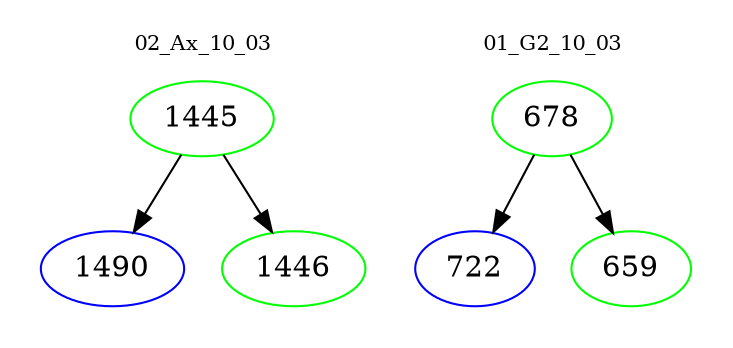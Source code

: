 digraph{
subgraph cluster_0 {
color = white
label = "02_Ax_10_03";
fontsize=10;
T0_1445 [label="1445", color="green"]
T0_1445 -> T0_1490 [color="black"]
T0_1490 [label="1490", color="blue"]
T0_1445 -> T0_1446 [color="black"]
T0_1446 [label="1446", color="green"]
}
subgraph cluster_1 {
color = white
label = "01_G2_10_03";
fontsize=10;
T1_678 [label="678", color="green"]
T1_678 -> T1_722 [color="black"]
T1_722 [label="722", color="blue"]
T1_678 -> T1_659 [color="black"]
T1_659 [label="659", color="green"]
}
}
